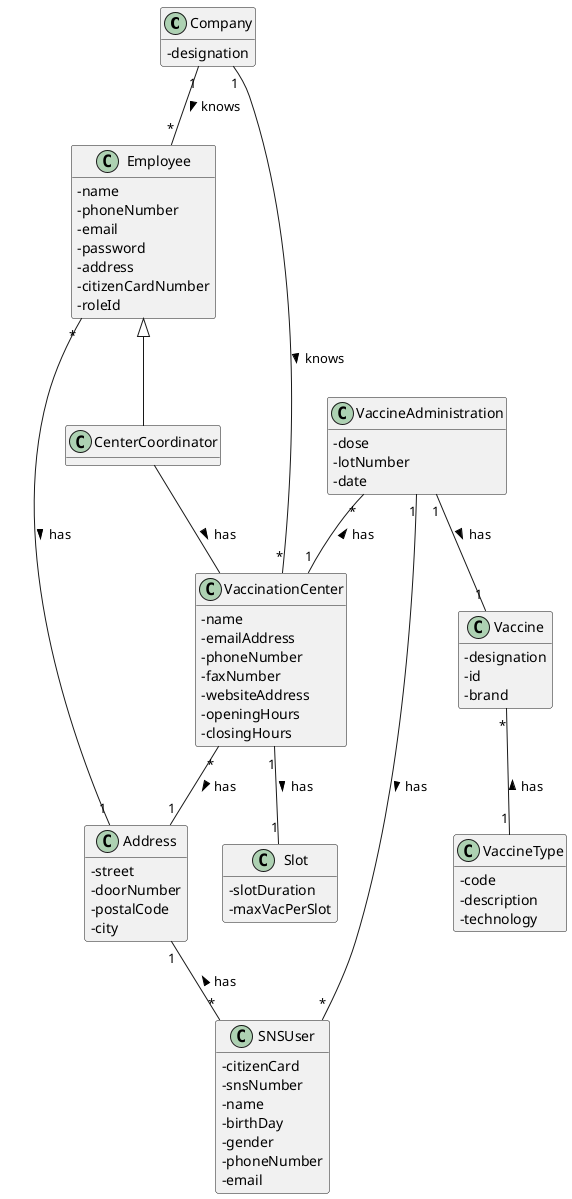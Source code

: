 @startuml US15_DM
hide methods
skinparam classAttributeIconSize 0

class Company {
  -designation
}

class CenterCoordinator {}

class Employee {
  -name
  -phoneNumber
  -email
  -password
  -address
  -citizenCardNumber
  -roleId
}

class VaccinationCenter{
  -name
  -emailAddress
  -phoneNumber
  -faxNumber
  -websiteAddress
  -openingHours
  -closingHours
}

class Address {
  -street
  -doorNumber
  -postalCode
  -city
}

class Slot {
  -slotDuration
  -maxVacPerSlot
}

class VaccineAdministration {
  -dose
  -lotNumber
  -date
}

class SNSUser {
  - citizenCard
  - snsNumber
  - name
  - birthDay
  - gender
  - phoneNumber
  - email
}

class Vaccine {
  -designation
  -id
  -brand
}

class VaccineType {
  -code 
  -description
  -technology
}

Company "1" -- "*" Employee : knows >
Company "1" -- "*" VaccinationCenter : knows >

Employee <|-- CenterCoordinator
Employee "*" -- "1" Address : has >

CenterCoordinator -- VaccinationCenter : has >

VaccinationCenter "1"-- "1" Slot : has >
VaccinationCenter "*" -- "1" Address : has >

Address "1" -- "*" SNSUser : has <

VaccineAdministration "*" -- "1" VaccinationCenter : has <
VaccineAdministration "1" -- "*" SNSUser : has >
VaccineAdministration "1" -- "1" Vaccine : has > 
Vaccine "*" -- "1" VaccineType : has <

@enduml